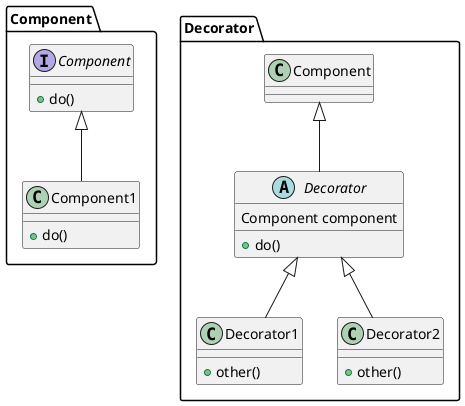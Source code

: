 @startuml

package "Component" {
    interface Component {
        +do()
    }

    class Component1 extends Component {
        +do()
    }
}

package "Decorator" {
    abstract class Decorator extends Component {
        Component component
        +do()
    }


    class Decorator1 extends Decorator {
        +other()
    }

    class Decorator2 extends Decorator {
        +other()
    }
}

@enduml
